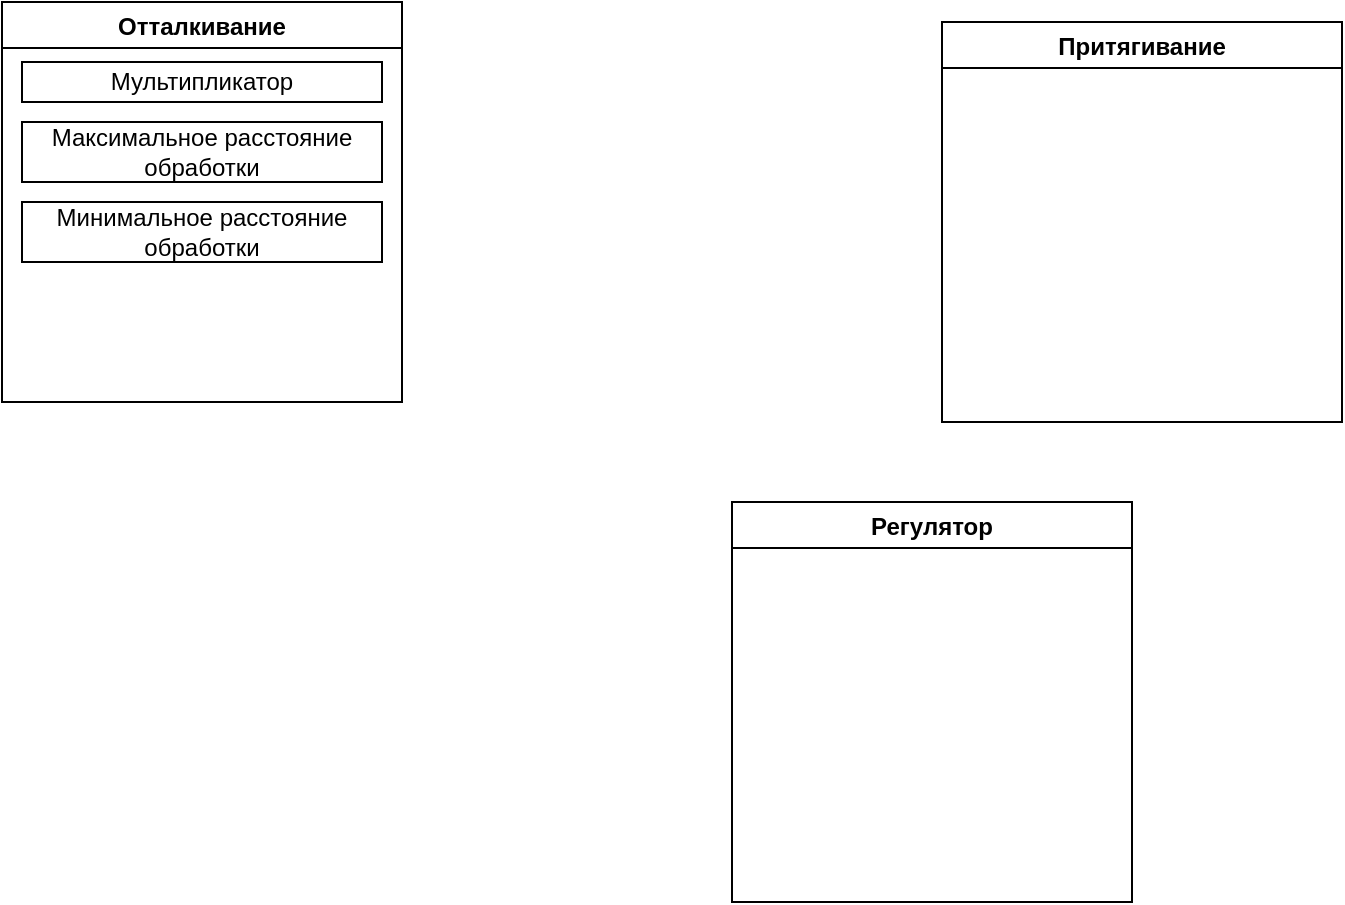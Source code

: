 <mxfile>
    <diagram id="wKKiUWEgryos_iY61zEp" name="Page-1">
        <mxGraphModel dx="1186" dy="668" grid="1" gridSize="10" guides="1" tooltips="1" connect="1" arrows="1" fold="1" page="1" pageScale="1" pageWidth="850" pageHeight="1100" math="0" shadow="0">
            <root>
                <mxCell id="0"/>
                <mxCell id="1" parent="0"/>
                <mxCell id="2" value="Отталкивание" style="swimlane;" vertex="1" parent="1">
                    <mxGeometry x="60" y="40" width="200" height="200" as="geometry"/>
                </mxCell>
                <mxCell id="7" value="Мультипликатор" style="whiteSpace=wrap;html=1;" vertex="1" parent="2">
                    <mxGeometry x="10" y="30" width="180" height="20" as="geometry"/>
                </mxCell>
                <mxCell id="8" value="Максимальное расстояние обработки" style="whiteSpace=wrap;html=1;" vertex="1" parent="2">
                    <mxGeometry x="10" y="60" width="180" height="30" as="geometry"/>
                </mxCell>
                <mxCell id="9" value="Минимальное расстояние обработки" style="whiteSpace=wrap;html=1;" vertex="1" parent="2">
                    <mxGeometry x="10" y="100" width="180" height="30" as="geometry"/>
                </mxCell>
                <mxCell id="4" value="Притягивание" style="swimlane;" vertex="1" parent="1">
                    <mxGeometry x="530" y="50" width="200" height="200" as="geometry"/>
                </mxCell>
                <mxCell id="6" value="Регулятор" style="swimlane;" vertex="1" parent="1">
                    <mxGeometry x="425" y="290" width="200" height="200" as="geometry"/>
                </mxCell>
            </root>
        </mxGraphModel>
    </diagram>
</mxfile>